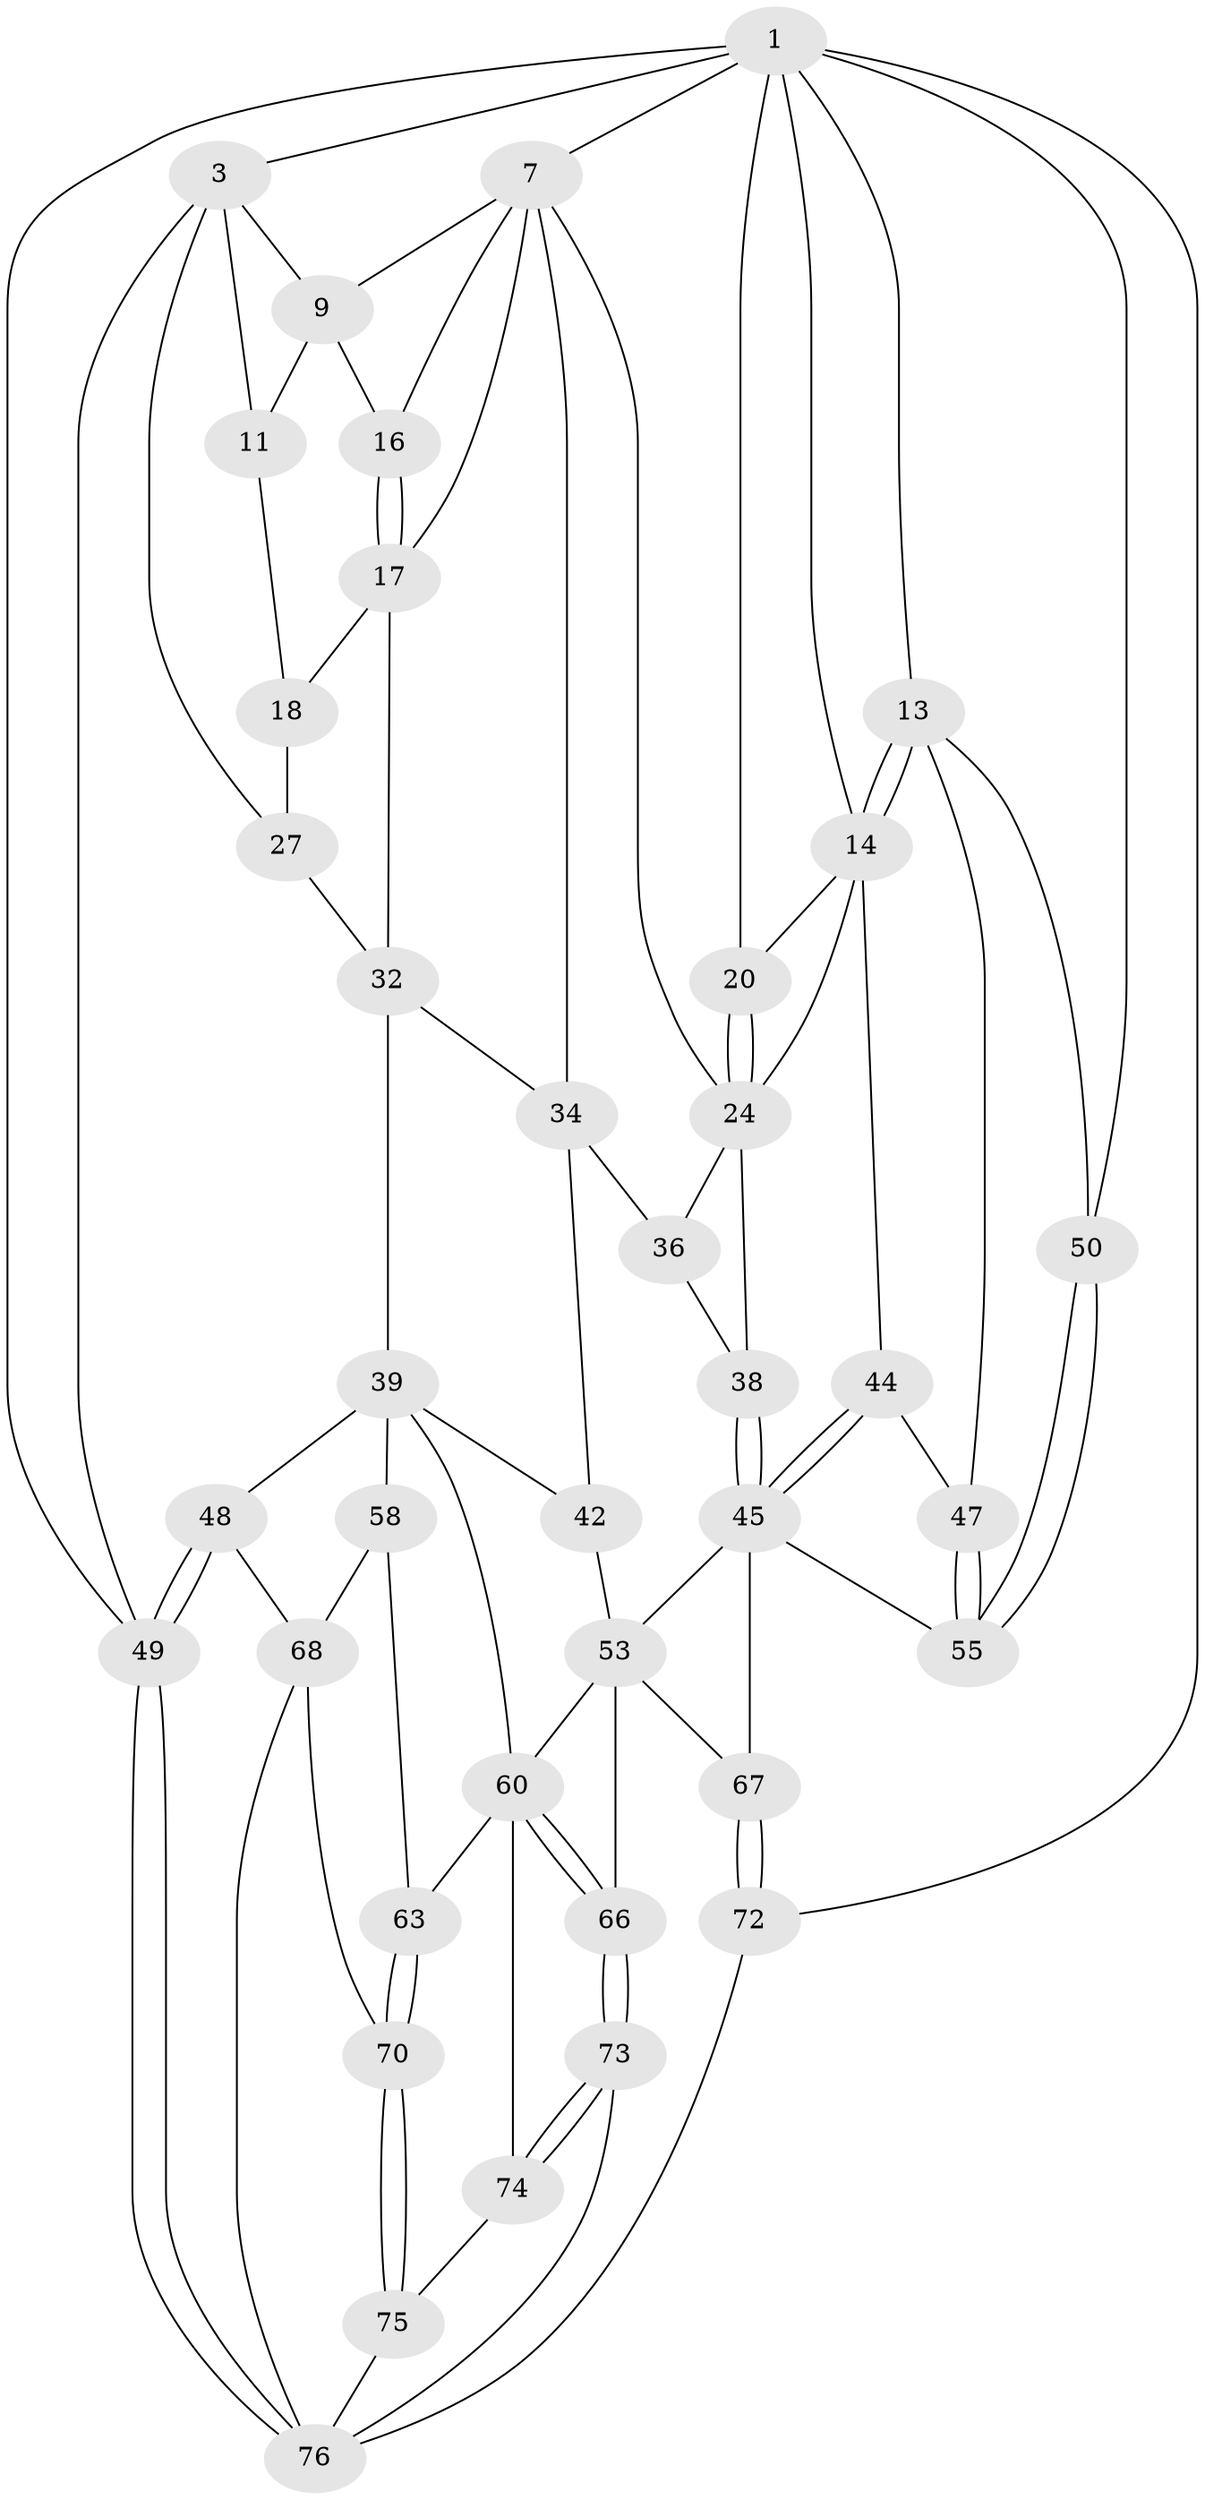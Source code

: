 // original degree distribution, {3: 0.02564102564102564, 6: 0.21794871794871795, 4: 0.24358974358974358, 5: 0.5128205128205128}
// Generated by graph-tools (version 1.1) at 2025/17/03/09/25 04:17:20]
// undirected, 39 vertices, 89 edges
graph export_dot {
graph [start="1"]
  node [color=gray90,style=filled];
  1 [pos="+0.7436781705903159+0",super="+5+2"];
  3 [pos="+0+0",super="+4+12"];
  7 [pos="+0.5005473079280212+0.13797632876350233",super="+21+8"];
  9 [pos="+0.30421376999819094+0",super="+10"];
  11 [pos="+0.08709418930083027+0.0861838438368724"];
  13 [pos="+1+0.29992597337899535",super="+46"];
  14 [pos="+0.9676215448423122+0.3250737819905037",super="+29+15"];
  16 [pos="+0.21916749318425363+0.19655819546615985"];
  17 [pos="+0.1850630801378804+0.23470549447406386",super="+28"];
  18 [pos="+0.10548854099211777+0.20230527056361977",super="+26"];
  20 [pos="+0.6524646771706039+0.2374794964834825"];
  24 [pos="+0.6477052032527013+0.32192625103060163",super="+25+30"];
  27 [pos="+0+0.287223749801502"];
  32 [pos="+0.17811785408117517+0.3369548775943607",super="+33+35"];
  34 [pos="+0.37966831776338733+0.38768290619853013",super="+37"];
  36 [pos="+0.5596223900573208+0.5314581886653954"];
  38 [pos="+0.6285246792831333+0.5555744687533914"];
  39 [pos="+0.22192291839899675+0.5812764445268259",super="+43+40"];
  42 [pos="+0.41213906855812554+0.6279127332373987"];
  44 [pos="+0.8608699012198546+0.44998573612291975"];
  45 [pos="+0.6927667929557111+0.6127060658958482",super="+52"];
  47 [pos="+0.8866364955166777+0.6380848475997586"];
  48 [pos="+0+1"];
  49 [pos="+0+1"];
  50 [pos="+1+0.7133418505068514"];
  53 [pos="+0.6416022598279222+0.7574310670610366",super="+54+65"];
  55 [pos="+0.881109148923078+0.6910662806813525"];
  58 [pos="+0.21195776247871714+0.7966687262266501",super="+64+59"];
  60 [pos="+0.4469844186692903+0.8466668540689715",super="+61"];
  63 [pos="+0.22007326282666928+0.8631222664321754"];
  66 [pos="+0.5047751960710866+0.8999653438061863"];
  67 [pos="+0.8227639253086415+0.9241528469663312"];
  68 [pos="+0.09010512958223406+0.8487995869357752",super="+69"];
  70 [pos="+0.21375344366425958+0.8919974776765348"];
  72 [pos="+1+1"];
  73 [pos="+0.5040472571600118+1"];
  74 [pos="+0.30927189077311834+0.938830448337279"];
  75 [pos="+0.27853385584065804+0.9581399183682714"];
  76 [pos="+0.10899952327117435+1",super="+77"];
  1 -- 20;
  1 -- 7;
  1 -- 14;
  1 -- 49;
  1 -- 3;
  1 -- 50;
  1 -- 72;
  1 -- 13;
  3 -- 49;
  3 -- 9;
  3 -- 11;
  3 -- 27;
  7 -- 34;
  7 -- 24;
  7 -- 16;
  7 -- 9;
  7 -- 17;
  9 -- 16;
  9 -- 11;
  11 -- 18;
  13 -- 14;
  13 -- 14;
  13 -- 50;
  13 -- 47;
  14 -- 44;
  14 -- 20;
  14 -- 24;
  16 -- 17;
  16 -- 17;
  17 -- 18 [weight=2];
  17 -- 32;
  18 -- 27;
  20 -- 24;
  20 -- 24;
  24 -- 36;
  24 -- 38;
  27 -- 32;
  32 -- 34;
  32 -- 39 [weight=2];
  34 -- 36;
  34 -- 42;
  36 -- 38;
  38 -- 45;
  38 -- 45;
  39 -- 42;
  39 -- 58 [weight=2];
  39 -- 60;
  39 -- 48;
  42 -- 53;
  44 -- 45;
  44 -- 45;
  44 -- 47;
  45 -- 53;
  45 -- 67;
  45 -- 55;
  47 -- 55;
  47 -- 55;
  48 -- 49;
  48 -- 49;
  48 -- 68;
  49 -- 76;
  49 -- 76;
  50 -- 55;
  50 -- 55;
  53 -- 60;
  53 -- 66;
  53 -- 67;
  58 -- 68 [weight=2];
  58 -- 63;
  60 -- 66;
  60 -- 66;
  60 -- 74;
  60 -- 63;
  63 -- 70;
  63 -- 70;
  66 -- 73;
  66 -- 73;
  67 -- 72;
  67 -- 72;
  68 -- 70;
  68 -- 76;
  70 -- 75;
  70 -- 75;
  72 -- 76;
  73 -- 74;
  73 -- 74;
  73 -- 76;
  74 -- 75;
  75 -- 76;
}
